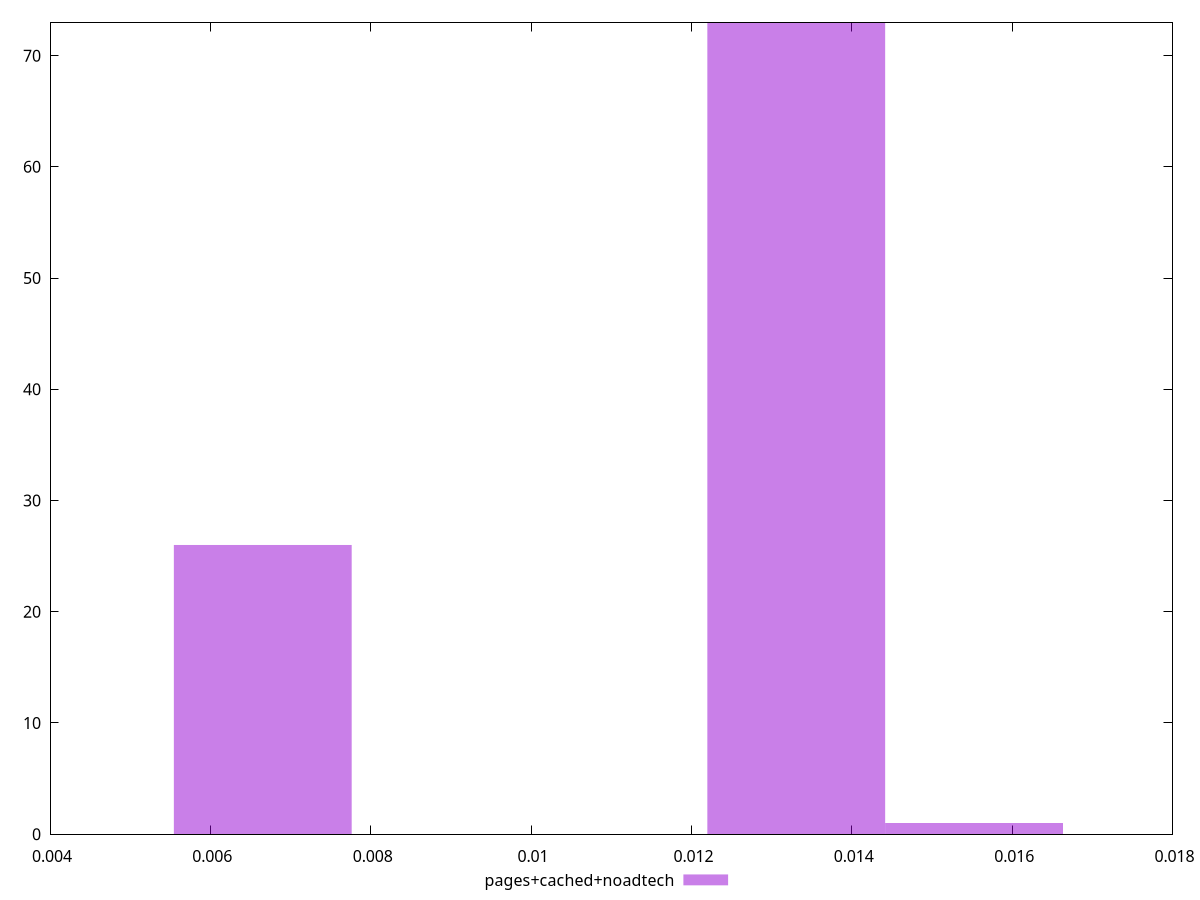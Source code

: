 $_pagesCachedNoadtech <<EOF
0.01330736339436541 73
0.006653681697182705 26
0.015525257293426312 1
EOF
set key outside below
set terminal pngcairo
set output "report_00005_2020-11-02T22-26-11.212Z/largest-contentful-paint/pages+cached+noadtech//hist.png"
set yrange [0:73]
set boxwidth 0.0022178938990609015
set style fill transparent solid 0.5 noborder
plot $_pagesCachedNoadtech title "pages+cached+noadtech" with boxes ,